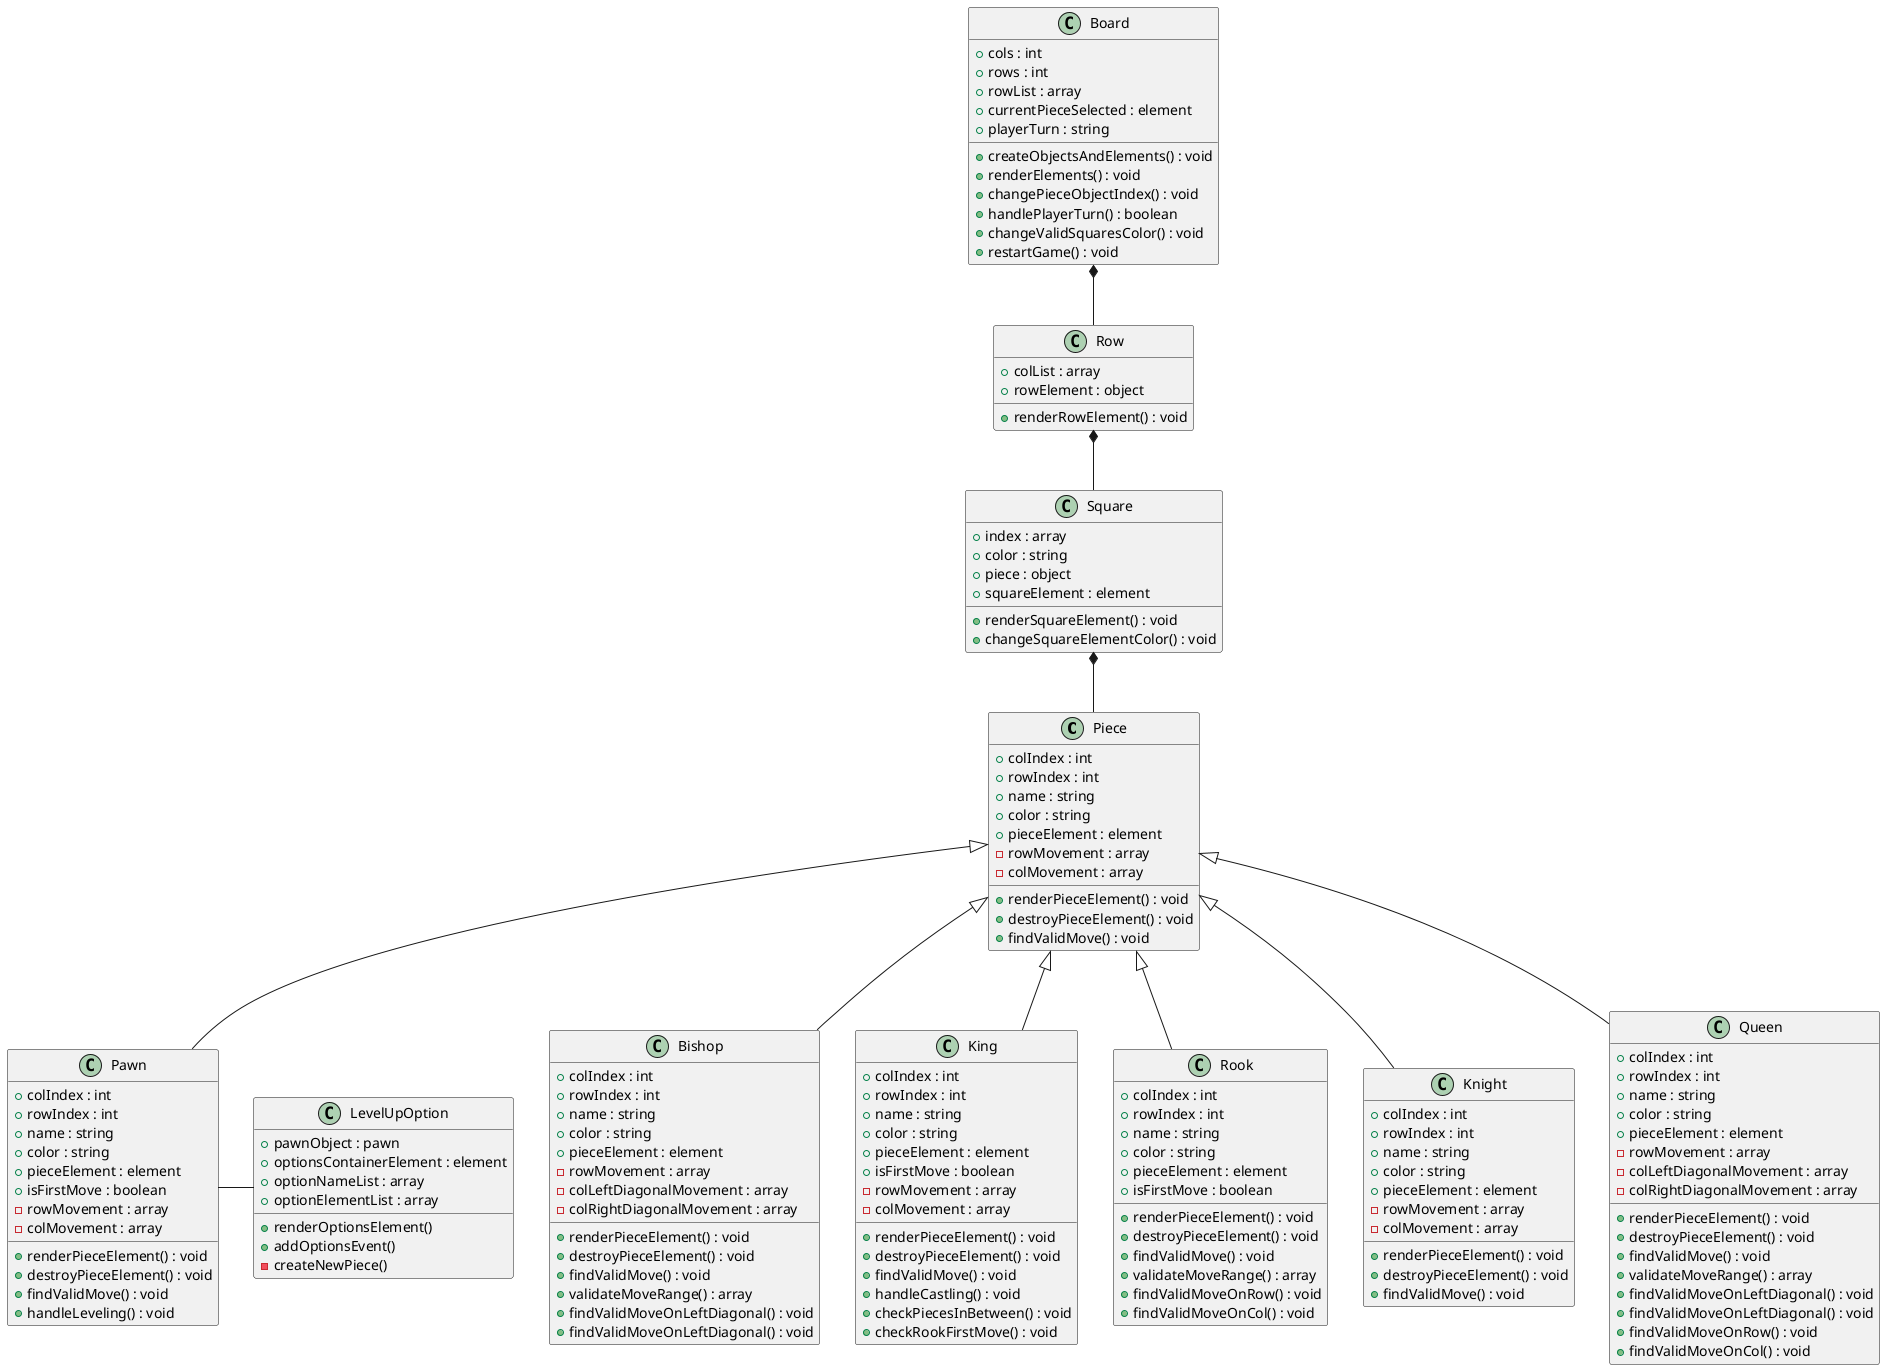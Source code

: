 @startuml class
class Piece {
    + colIndex : int
    + rowIndex : int
    + name : string
    + color : string
    + pieceElement : element
    - rowMovement : array
    - colMovement : array

    + renderPieceElement() : void
    + destroyPieceElement() : void
    + findValidMove() : void
}

class Pawn {
    + colIndex : int
    + rowIndex : int
    + name : string
    + color : string
    + pieceElement : element
    + isFirstMove : boolean
    - rowMovement : array
    - colMovement : array

    + renderPieceElement() : void
    + destroyPieceElement() : void
    + findValidMove() : void
    + handleLeveling() : void
}

class Bishop {
    + colIndex : int
    + rowIndex : int
    + name : string
    + color : string
    + pieceElement : element
    - rowMovement : array
    - colLeftDiagonalMovement : array
    - colRightDiagonalMovement : array

    + renderPieceElement() : void
    + destroyPieceElement() : void
    + findValidMove() : void
    + validateMoveRange() : array
    + findValidMoveOnLeftDiagonal() : void
    + findValidMoveOnLeftDiagonal() : void
}

class King {
    + colIndex : int
    + rowIndex : int
    + name : string
    + color : string
    + pieceElement : element
    + isFirstMove : boolean
    - rowMovement : array
    - colMovement : array

    + renderPieceElement() : void
    + destroyPieceElement() : void
    + findValidMove() : void
    + handleCastling() : void
    + checkPiecesInBetween() : void
    + checkRookFirstMove() : void
}

class Rook {
    + colIndex : int
    + rowIndex : int
    + name : string
    + color : string
    + pieceElement : element
    + isFirstMove : boolean

    + renderPieceElement() : void
    + destroyPieceElement() : void
    + findValidMove() : void
    + validateMoveRange() : array
    + findValidMoveOnRow() : void
    + findValidMoveOnCol() : void
}

class Knight {
    + colIndex : int
    + rowIndex : int
    + name : string
    + color : string
    + pieceElement : element
    - rowMovement : array
    - colMovement : array

    + renderPieceElement() : void
    + destroyPieceElement() : void
    + findValidMove() : void
}

class Queen {
    + colIndex : int
    + rowIndex : int
    + name : string
    + color : string
    + pieceElement : element
    - rowMovement : array
    - colLeftDiagonalMovement : array
    - colRightDiagonalMovement : array

    + renderPieceElement() : void
    + destroyPieceElement() : void
    + findValidMove() : void
    + validateMoveRange() : array
    + findValidMoveOnLeftDiagonal() : void
    + findValidMoveOnLeftDiagonal() : void
    + findValidMoveOnRow() : void
    + findValidMoveOnCol() : void
}

class Square {
    + index : array
    + color : string
    + piece : object
    + squareElement : element

    + renderSquareElement() : void
    + changeSquareElementColor() : void
}

class Row {
    + colList : array
    + rowElement : object

    + renderRowElement() : void
}

class Board {
    + cols : int
    + rows : int
    + rowList : array
    + currentPieceSelected : element
    + playerTurn : string

    + createObjectsAndElements() : void
    + renderElements() : void
    + changePieceObjectIndex() : void
    + handlePlayerTurn() : boolean
    + changeValidSquaresColor() : void
    + restartGame() : void
}

class LevelUpOption {
    + pawnObject : pawn
    + optionsContainerElement : element
    + optionNameList : array
    + optionElementList : array

    + renderOptionsElement()
    + addOptionsEvent()
    - createNewPiece()
}

Piece <|-- Pawn
Piece <|-- Bishop
Piece <|-- King
Piece <|-- Rook
Piece <|-- Knight
Piece <|-- Queen
Pawn - LevelUpOption
Square *-- Piece
Row *-- Square
Board *-- Row
@enduml